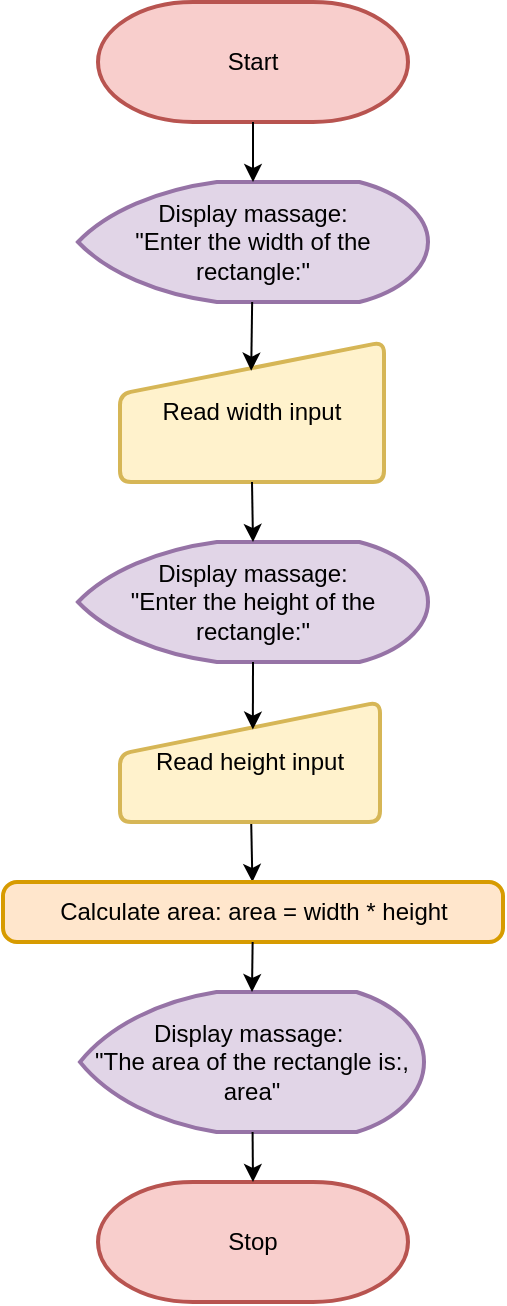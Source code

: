 <mxfile>
    <diagram id="i13X6ifpwXHcC-WQnarY" name="Page-1">
        <mxGraphModel dx="222" dy="392" grid="1" gridSize="10" guides="1" tooltips="1" connect="1" arrows="1" fold="1" page="1" pageScale="1" pageWidth="850" pageHeight="1100" math="0" shadow="0">
            <root>
                <mxCell id="0"/>
                <mxCell id="1" parent="0"/>
                <mxCell id="2" value="Start" style="strokeWidth=2;html=1;shape=mxgraph.flowchart.terminator;whiteSpace=wrap;fillColor=#f8cecc;strokeColor=#b85450;" parent="1" vertex="1">
                    <mxGeometry x="348" y="20" width="155" height="60" as="geometry"/>
                </mxCell>
                <mxCell id="3" value="Display massage:&lt;div&gt;&quot;Enter the width of the rectangle:&quot;&lt;/div&gt;" style="strokeWidth=2;html=1;shape=mxgraph.flowchart.display;whiteSpace=wrap;align=center;fillColor=#e1d5e7;strokeColor=#9673a6;" parent="1" vertex="1">
                    <mxGeometry x="338" y="110" width="175" height="60" as="geometry"/>
                </mxCell>
                <mxCell id="4" value="Read width input" style="html=1;strokeWidth=2;shape=manualInput;whiteSpace=wrap;rounded=1;size=26;arcSize=11;fillColor=#fff2cc;strokeColor=#d6b656;verticalAlign=middle;" parent="1" vertex="1">
                    <mxGeometry x="359" y="190" width="132" height="70" as="geometry"/>
                </mxCell>
                <mxCell id="5" style="edgeStyle=none;html=1;entryX=0.5;entryY=0;entryDx=0;entryDy=0;entryPerimeter=0;" parent="1" source="2" target="3" edge="1">
                    <mxGeometry relative="1" as="geometry"/>
                </mxCell>
                <mxCell id="7" value="Display massage:&lt;div&gt;&quot;Enter the height of the rectangle:&quot;&lt;/div&gt;" style="strokeWidth=2;html=1;shape=mxgraph.flowchart.display;whiteSpace=wrap;align=center;fillColor=#e1d5e7;strokeColor=#9673a6;" parent="1" vertex="1">
                    <mxGeometry x="338" y="290" width="175" height="60" as="geometry"/>
                </mxCell>
                <mxCell id="11" value="Display massage:&amp;nbsp;&lt;div&gt;&quot;The area of the rectangle is:, area&quot;&lt;/div&gt;" style="strokeWidth=2;html=1;shape=mxgraph.flowchart.display;whiteSpace=wrap;fillColor=#e1d5e7;strokeColor=#9673a6;" parent="1" vertex="1">
                    <mxGeometry x="339" y="515" width="172" height="70" as="geometry"/>
                </mxCell>
                <mxCell id="15" style="edgeStyle=none;html=1;exitX=0.5;exitY=1;exitDx=0;exitDy=0;entryX=0.5;entryY=0;entryDx=0;entryDy=0;entryPerimeter=0;" parent="1" source="4" target="7" edge="1">
                    <mxGeometry relative="1" as="geometry"/>
                </mxCell>
                <mxCell id="16" value="Stop" style="strokeWidth=2;html=1;shape=mxgraph.flowchart.terminator;whiteSpace=wrap;fillColor=#f8cecc;strokeColor=#b85450;" parent="1" vertex="1">
                    <mxGeometry x="348" y="610" width="155" height="60" as="geometry"/>
                </mxCell>
                <mxCell id="23" style="edgeStyle=none;html=1;" parent="1" source="20" target="22" edge="1">
                    <mxGeometry relative="1" as="geometry"/>
                </mxCell>
                <mxCell id="20" value="Read height input" style="html=1;strokeWidth=2;shape=manualInput;whiteSpace=wrap;rounded=1;size=26;arcSize=11;fillColor=#fff2cc;strokeColor=#d6b656;verticalAlign=middle;labelPosition=center;verticalLabelPosition=middle;align=center;" parent="1" vertex="1">
                    <mxGeometry x="359" y="370" width="130" height="60" as="geometry"/>
                </mxCell>
                <mxCell id="21" style="edgeStyle=none;html=1;exitX=0.5;exitY=1;exitDx=0;exitDy=0;exitPerimeter=0;entryX=0.511;entryY=0.23;entryDx=0;entryDy=0;entryPerimeter=0;" parent="1" source="7" target="20" edge="1">
                    <mxGeometry relative="1" as="geometry"/>
                </mxCell>
                <mxCell id="22" value="Calculate area: area = width * height" style="rounded=1;whiteSpace=wrap;html=1;absoluteArcSize=1;arcSize=14;strokeWidth=2;fillColor=#ffe6cc;strokeColor=#d79b00;" parent="1" vertex="1">
                    <mxGeometry x="300.5" y="460" width="250" height="30" as="geometry"/>
                </mxCell>
                <mxCell id="24" style="edgeStyle=none;html=1;entryX=0.5;entryY=0;entryDx=0;entryDy=0;entryPerimeter=0;" parent="1" source="22" target="11" edge="1">
                    <mxGeometry relative="1" as="geometry"/>
                </mxCell>
                <mxCell id="25" style="edgeStyle=none;html=1;entryX=0.5;entryY=0;entryDx=0;entryDy=0;entryPerimeter=0;" parent="1" source="11" target="16" edge="1">
                    <mxGeometry relative="1" as="geometry"/>
                </mxCell>
                <mxCell id="27" style="edgeStyle=none;html=1;entryX=0.497;entryY=0.205;entryDx=0;entryDy=0;entryPerimeter=0;" parent="1" source="3" target="4" edge="1">
                    <mxGeometry relative="1" as="geometry"/>
                </mxCell>
            </root>
        </mxGraphModel>
    </diagram>
</mxfile>